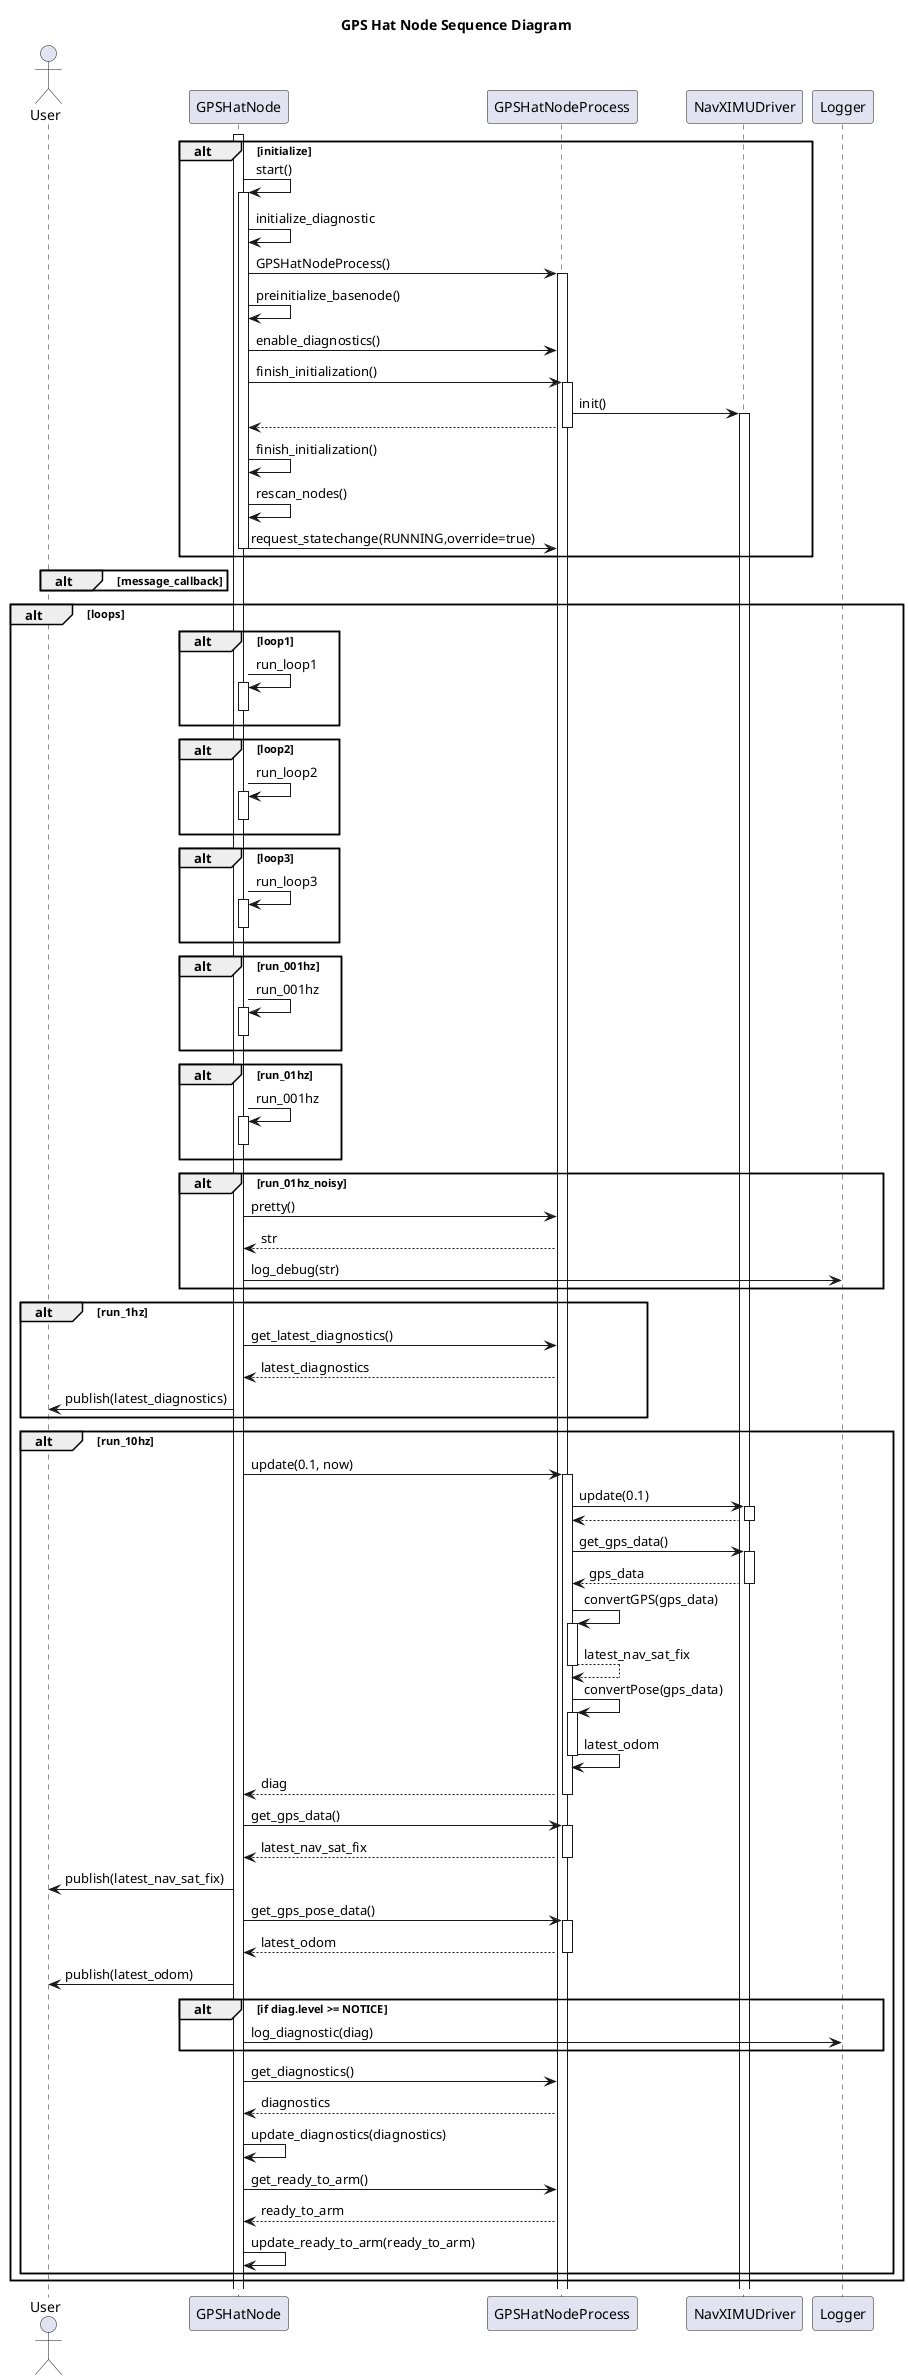 @startuml
title GPS Hat Node Sequence Diagram
actor User as user
participant GPSHatNode as node
participant GPSHatNodeProcess as process
participant NavXIMUDriver as driver
participant Logger as logger

alt initialize
    activate node
    node -> node++: start()
    node -> node: initialize_diagnostic
    node -> process++: GPSHatNodeProcess()
    node -> node: preinitialize_basenode()
    node -> process: enable_diagnostics()
    node -> process++: finish_initialization()
    process -> driver++: init()
    process --> node--
    node -> node: finish_initialization()
    node -> node: rescan_nodes()
    node -> process: request_statechange(RUNNING,override=true)
    node--
end

alt message_callback
end

alt loops
    alt loop1
        node -> node++: run_loop1
        node--
    end
    alt loop2
        node -> node++: run_loop2
        node--
    end
    alt loop3
        node -> node++: run_loop3
        node--
    end
    alt run_001hz
        node -> node++: run_001hz
        node--
    end
    alt run_01hz
        node -> node++: run_001hz
        node--
    end
    alt run_01hz_noisy
        node -> process: pretty()
        process --> node: str
        node -> logger: log_debug(str)
    end
    alt run_1hz
        node -> process: get_latest_diagnostics()
        process --> node: latest_diagnostics
        node -> user: publish(latest_diagnostics)
    end
    alt run_10hz
        node -> process++: update(0.1, now)
        process -> driver++: update(0.1)
        driver --> process--
        process -> driver++: get_gps_data()
        driver --> process--: gps_data
        process -> process++: convertGPS(gps_data)
        process --> process--: latest_nav_sat_fix
        process -> process++: convertPose(gps_data)
        process -> process--: latest_odom
        process --> node--: diag        
        node -> process++: get_gps_data()
        process --> node--: latest_nav_sat_fix
        node -> user: publish(latest_nav_sat_fix)
        node -> process++: get_gps_pose_data()
        process --> node--: latest_odom
        node -> user: publish(latest_odom)
  
        alt if diag.level >= NOTICE
            node -> logger: log_diagnostic(diag)
        end
        node -> process: get_diagnostics()
        process --> node: diagnostics
        node -> node: update_diagnostics(diagnostics)
        node -> process: get_ready_to_arm()
        process --> node: ready_to_arm
        node -> node: update_ready_to_arm(ready_to_arm)

    end
end
@enduml